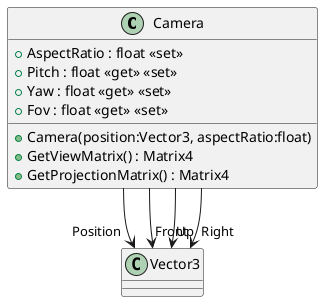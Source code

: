 @startuml Camera
class Camera {
    + Camera(position:Vector3, aspectRatio:float)
    + AspectRatio : float <<set>>
    + Pitch : float <<get>> <<set>>
    + Yaw : float <<get>> <<set>>
    + Fov : float <<get>> <<set>>
    + GetViewMatrix() : Matrix4
    + GetProjectionMatrix() : Matrix4
}
Camera --> "Position" Vector3
Camera --> "Front" Vector3
Camera --> "Up" Vector3
Camera --> "Right" Vector3
@enduml

